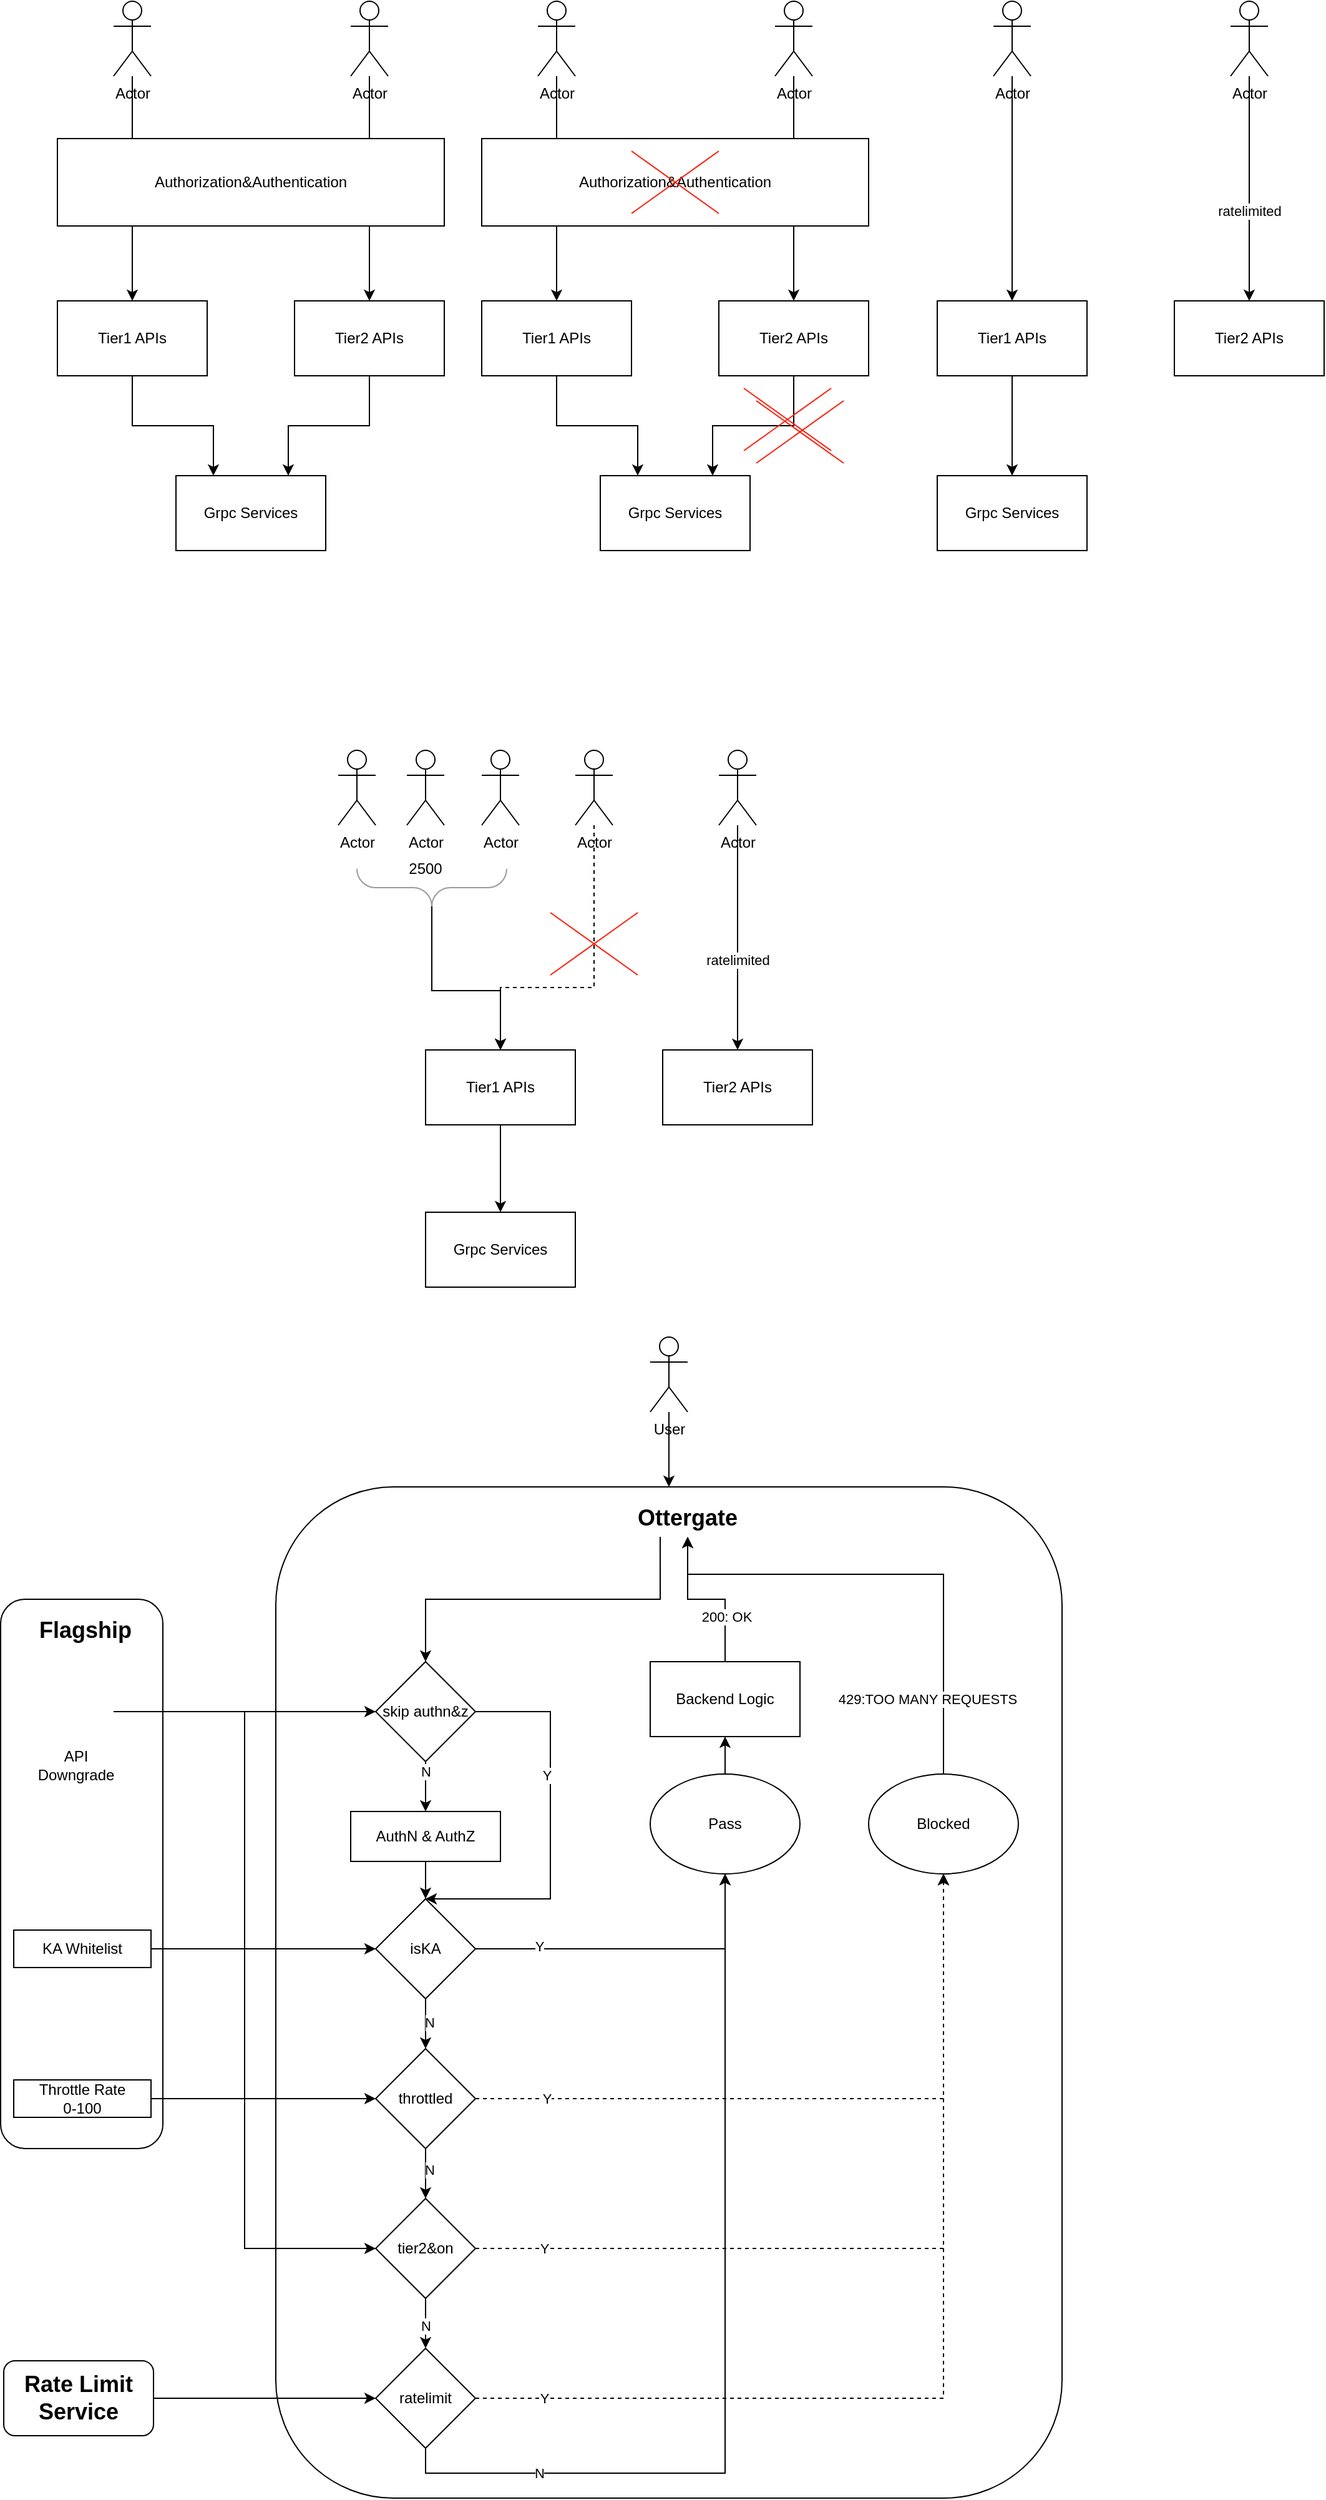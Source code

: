 <mxfile version="21.6.8" type="github">
  <diagram name="Page-1" id="HigoGXE5F1L-oP3TMgxl">
    <mxGraphModel dx="1224" dy="1130" grid="1" gridSize="10" guides="1" tooltips="1" connect="1" arrows="1" fold="1" page="1" pageScale="1" pageWidth="850" pageHeight="1100" math="0" shadow="0">
      <root>
        <mxCell id="0" />
        <mxCell id="1" parent="0" />
        <mxCell id="3wtRpa9zUvnlP66Nhv2E-26" value="" style="rounded=1;whiteSpace=wrap;html=1;" vertex="1" parent="1">
          <mxGeometry x="260" y="1240" width="630" height="810" as="geometry" />
        </mxCell>
        <mxCell id="6AUmhATwHjRcd2S4S1oP-8" style="edgeStyle=orthogonalEdgeStyle;rounded=0;orthogonalLoop=1;jettySize=auto;html=1;exitX=0.5;exitY=1;exitDx=0;exitDy=0;entryX=0.25;entryY=0;entryDx=0;entryDy=0;" parent="1" source="6AUmhATwHjRcd2S4S1oP-1" target="6AUmhATwHjRcd2S4S1oP-4" edge="1">
          <mxGeometry relative="1" as="geometry" />
        </mxCell>
        <mxCell id="6AUmhATwHjRcd2S4S1oP-1" value="Tier1 APIs" style="rounded=0;whiteSpace=wrap;html=1;" parent="1" vertex="1">
          <mxGeometry x="85" y="290" width="120" height="60" as="geometry" />
        </mxCell>
        <mxCell id="6AUmhATwHjRcd2S4S1oP-9" style="edgeStyle=orthogonalEdgeStyle;rounded=0;orthogonalLoop=1;jettySize=auto;html=1;exitX=0.5;exitY=1;exitDx=0;exitDy=0;entryX=0.75;entryY=0;entryDx=0;entryDy=0;" parent="1" source="6AUmhATwHjRcd2S4S1oP-2" target="6AUmhATwHjRcd2S4S1oP-4" edge="1">
          <mxGeometry relative="1" as="geometry" />
        </mxCell>
        <mxCell id="6AUmhATwHjRcd2S4S1oP-2" value="Tier2 APIs" style="rounded=0;whiteSpace=wrap;html=1;" parent="1" vertex="1">
          <mxGeometry x="275" y="290" width="120" height="60" as="geometry" />
        </mxCell>
        <mxCell id="6AUmhATwHjRcd2S4S1oP-13" style="edgeStyle=orthogonalEdgeStyle;rounded=0;orthogonalLoop=1;jettySize=auto;html=1;" parent="1" source="6AUmhATwHjRcd2S4S1oP-3" target="6AUmhATwHjRcd2S4S1oP-1" edge="1">
          <mxGeometry relative="1" as="geometry" />
        </mxCell>
        <mxCell id="6AUmhATwHjRcd2S4S1oP-3" value="Actor" style="shape=umlActor;verticalLabelPosition=bottom;verticalAlign=top;html=1;outlineConnect=0;" parent="1" vertex="1">
          <mxGeometry x="130" y="50" width="30" height="60" as="geometry" />
        </mxCell>
        <mxCell id="6AUmhATwHjRcd2S4S1oP-4" value="Grpc Services" style="rounded=0;whiteSpace=wrap;html=1;" parent="1" vertex="1">
          <mxGeometry x="180" y="430" width="120" height="60" as="geometry" />
        </mxCell>
        <mxCell id="6AUmhATwHjRcd2S4S1oP-7" style="edgeStyle=orthogonalEdgeStyle;rounded=0;orthogonalLoop=1;jettySize=auto;html=1;" parent="1" source="6AUmhATwHjRcd2S4S1oP-5" target="6AUmhATwHjRcd2S4S1oP-2" edge="1">
          <mxGeometry relative="1" as="geometry" />
        </mxCell>
        <mxCell id="6AUmhATwHjRcd2S4S1oP-5" value="Actor" style="shape=umlActor;verticalLabelPosition=bottom;verticalAlign=top;html=1;outlineConnect=0;" parent="1" vertex="1">
          <mxGeometry x="320" y="50" width="30" height="60" as="geometry" />
        </mxCell>
        <mxCell id="6AUmhATwHjRcd2S4S1oP-10" value="Authorization&amp;amp;Authentication" style="rounded=0;whiteSpace=wrap;html=1;" parent="1" vertex="1">
          <mxGeometry x="85" y="160" width="310" height="70" as="geometry" />
        </mxCell>
        <mxCell id="6AUmhATwHjRcd2S4S1oP-14" style="edgeStyle=orthogonalEdgeStyle;rounded=0;orthogonalLoop=1;jettySize=auto;html=1;exitX=0.5;exitY=1;exitDx=0;exitDy=0;entryX=0.25;entryY=0;entryDx=0;entryDy=0;" parent="1" source="6AUmhATwHjRcd2S4S1oP-15" target="6AUmhATwHjRcd2S4S1oP-20" edge="1">
          <mxGeometry relative="1" as="geometry" />
        </mxCell>
        <mxCell id="6AUmhATwHjRcd2S4S1oP-15" value="Tier1 APIs" style="rounded=0;whiteSpace=wrap;html=1;" parent="1" vertex="1">
          <mxGeometry x="425" y="290" width="120" height="60" as="geometry" />
        </mxCell>
        <mxCell id="6AUmhATwHjRcd2S4S1oP-16" style="edgeStyle=orthogonalEdgeStyle;rounded=0;orthogonalLoop=1;jettySize=auto;html=1;exitX=0.5;exitY=1;exitDx=0;exitDy=0;entryX=0.75;entryY=0;entryDx=0;entryDy=0;" parent="1" source="6AUmhATwHjRcd2S4S1oP-17" target="6AUmhATwHjRcd2S4S1oP-20" edge="1">
          <mxGeometry relative="1" as="geometry" />
        </mxCell>
        <mxCell id="6AUmhATwHjRcd2S4S1oP-17" value="Tier2 APIs" style="rounded=0;whiteSpace=wrap;html=1;" parent="1" vertex="1">
          <mxGeometry x="615" y="290" width="120" height="60" as="geometry" />
        </mxCell>
        <mxCell id="6AUmhATwHjRcd2S4S1oP-18" style="edgeStyle=orthogonalEdgeStyle;rounded=0;orthogonalLoop=1;jettySize=auto;html=1;" parent="1" source="6AUmhATwHjRcd2S4S1oP-19" target="6AUmhATwHjRcd2S4S1oP-15" edge="1">
          <mxGeometry relative="1" as="geometry">
            <Array as="points">
              <mxPoint x="485" y="220" />
              <mxPoint x="485" y="220" />
            </Array>
          </mxGeometry>
        </mxCell>
        <mxCell id="6AUmhATwHjRcd2S4S1oP-19" value="Actor" style="shape=umlActor;verticalLabelPosition=bottom;verticalAlign=top;html=1;outlineConnect=0;" parent="1" vertex="1">
          <mxGeometry x="470" y="50" width="30" height="60" as="geometry" />
        </mxCell>
        <mxCell id="6AUmhATwHjRcd2S4S1oP-20" value="Grpc Services" style="rounded=0;whiteSpace=wrap;html=1;" parent="1" vertex="1">
          <mxGeometry x="520" y="430" width="120" height="60" as="geometry" />
        </mxCell>
        <mxCell id="6AUmhATwHjRcd2S4S1oP-21" style="edgeStyle=orthogonalEdgeStyle;rounded=0;orthogonalLoop=1;jettySize=auto;html=1;" parent="1" source="6AUmhATwHjRcd2S4S1oP-22" target="6AUmhATwHjRcd2S4S1oP-17" edge="1">
          <mxGeometry relative="1" as="geometry" />
        </mxCell>
        <mxCell id="6AUmhATwHjRcd2S4S1oP-22" value="Actor" style="shape=umlActor;verticalLabelPosition=bottom;verticalAlign=top;html=1;outlineConnect=0;" parent="1" vertex="1">
          <mxGeometry x="660" y="50" width="30" height="60" as="geometry" />
        </mxCell>
        <mxCell id="6AUmhATwHjRcd2S4S1oP-23" value="Authorization&amp;amp;Authentication" style="rounded=0;whiteSpace=wrap;html=1;" parent="1" vertex="1">
          <mxGeometry x="425" y="160" width="310" height="70" as="geometry" />
        </mxCell>
        <mxCell id="6AUmhATwHjRcd2S4S1oP-26" value="" style="group" parent="1" vertex="1" connectable="0">
          <mxGeometry x="545" y="170" width="70" height="50" as="geometry" />
        </mxCell>
        <mxCell id="6AUmhATwHjRcd2S4S1oP-24" value="" style="endArrow=none;html=1;rounded=0;strokeColor=#FF1900;" parent="6AUmhATwHjRcd2S4S1oP-26" edge="1">
          <mxGeometry width="50" height="50" relative="1" as="geometry">
            <mxPoint y="50" as="sourcePoint" />
            <mxPoint x="70" as="targetPoint" />
          </mxGeometry>
        </mxCell>
        <mxCell id="6AUmhATwHjRcd2S4S1oP-25" value="" style="endArrow=none;html=1;rounded=0;strokeColor=#FF1900;" parent="6AUmhATwHjRcd2S4S1oP-26" edge="1">
          <mxGeometry width="50" height="50" relative="1" as="geometry">
            <mxPoint as="sourcePoint" />
            <mxPoint x="70" y="50" as="targetPoint" />
          </mxGeometry>
        </mxCell>
        <mxCell id="6AUmhATwHjRcd2S4S1oP-27" value="" style="group" parent="1" vertex="1" connectable="0">
          <mxGeometry x="635" y="360" width="70" height="50" as="geometry" />
        </mxCell>
        <mxCell id="6AUmhATwHjRcd2S4S1oP-28" value="" style="endArrow=none;html=1;rounded=0;strokeColor=#FF1900;" parent="6AUmhATwHjRcd2S4S1oP-27" edge="1">
          <mxGeometry width="50" height="50" relative="1" as="geometry">
            <mxPoint y="50" as="sourcePoint" />
            <mxPoint x="70" as="targetPoint" />
          </mxGeometry>
        </mxCell>
        <mxCell id="6AUmhATwHjRcd2S4S1oP-29" value="" style="endArrow=none;html=1;rounded=0;strokeColor=#FF1900;" parent="6AUmhATwHjRcd2S4S1oP-27" edge="1">
          <mxGeometry width="50" height="50" relative="1" as="geometry">
            <mxPoint as="sourcePoint" />
            <mxPoint x="70" y="50" as="targetPoint" />
          </mxGeometry>
        </mxCell>
        <mxCell id="6AUmhATwHjRcd2S4S1oP-30" style="edgeStyle=orthogonalEdgeStyle;rounded=0;orthogonalLoop=1;jettySize=auto;html=1;exitX=0.5;exitY=1;exitDx=0;exitDy=0;entryX=0.5;entryY=0;entryDx=0;entryDy=0;" parent="1" source="6AUmhATwHjRcd2S4S1oP-31" target="6AUmhATwHjRcd2S4S1oP-36" edge="1">
          <mxGeometry relative="1" as="geometry" />
        </mxCell>
        <mxCell id="6AUmhATwHjRcd2S4S1oP-31" value="Tier1 APIs" style="rounded=0;whiteSpace=wrap;html=1;" parent="1" vertex="1">
          <mxGeometry x="790" y="290" width="120" height="60" as="geometry" />
        </mxCell>
        <mxCell id="6AUmhATwHjRcd2S4S1oP-33" value="Tier2 APIs" style="rounded=0;whiteSpace=wrap;html=1;" parent="1" vertex="1">
          <mxGeometry x="980" y="290" width="120" height="60" as="geometry" />
        </mxCell>
        <mxCell id="6AUmhATwHjRcd2S4S1oP-34" style="edgeStyle=orthogonalEdgeStyle;rounded=0;orthogonalLoop=1;jettySize=auto;html=1;" parent="1" source="6AUmhATwHjRcd2S4S1oP-35" target="6AUmhATwHjRcd2S4S1oP-31" edge="1">
          <mxGeometry relative="1" as="geometry" />
        </mxCell>
        <mxCell id="6AUmhATwHjRcd2S4S1oP-35" value="Actor" style="shape=umlActor;verticalLabelPosition=bottom;verticalAlign=top;html=1;outlineConnect=0;" parent="1" vertex="1">
          <mxGeometry x="835" y="50" width="30" height="60" as="geometry" />
        </mxCell>
        <mxCell id="6AUmhATwHjRcd2S4S1oP-36" value="Grpc Services" style="rounded=0;whiteSpace=wrap;html=1;" parent="1" vertex="1">
          <mxGeometry x="790" y="430" width="120" height="60" as="geometry" />
        </mxCell>
        <mxCell id="6AUmhATwHjRcd2S4S1oP-37" style="edgeStyle=orthogonalEdgeStyle;rounded=0;orthogonalLoop=1;jettySize=auto;html=1;" parent="1" source="6AUmhATwHjRcd2S4S1oP-38" target="6AUmhATwHjRcd2S4S1oP-33" edge="1">
          <mxGeometry relative="1" as="geometry" />
        </mxCell>
        <mxCell id="6AUmhATwHjRcd2S4S1oP-40" value="ratelimited" style="edgeLabel;html=1;align=center;verticalAlign=middle;resizable=0;points=[];" parent="6AUmhATwHjRcd2S4S1oP-37" vertex="1" connectable="0">
          <mxGeometry x="0.183" relative="1" as="geometry">
            <mxPoint y="1" as="offset" />
          </mxGeometry>
        </mxCell>
        <mxCell id="6AUmhATwHjRcd2S4S1oP-38" value="Actor" style="shape=umlActor;verticalLabelPosition=bottom;verticalAlign=top;html=1;outlineConnect=0;" parent="1" vertex="1">
          <mxGeometry x="1025" y="50" width="30" height="60" as="geometry" />
        </mxCell>
        <mxCell id="3wtRpa9zUvnlP66Nhv2E-1" style="edgeStyle=orthogonalEdgeStyle;rounded=0;orthogonalLoop=1;jettySize=auto;html=1;exitX=0.5;exitY=1;exitDx=0;exitDy=0;entryX=0.5;entryY=0;entryDx=0;entryDy=0;" edge="1" parent="1" source="3wtRpa9zUvnlP66Nhv2E-2" target="3wtRpa9zUvnlP66Nhv2E-6">
          <mxGeometry relative="1" as="geometry" />
        </mxCell>
        <mxCell id="3wtRpa9zUvnlP66Nhv2E-2" value="Tier1 APIs" style="rounded=0;whiteSpace=wrap;html=1;" vertex="1" parent="1">
          <mxGeometry x="380" y="890" width="120" height="60" as="geometry" />
        </mxCell>
        <mxCell id="3wtRpa9zUvnlP66Nhv2E-3" value="Tier2 APIs" style="rounded=0;whiteSpace=wrap;html=1;" vertex="1" parent="1">
          <mxGeometry x="570" y="890" width="120" height="60" as="geometry" />
        </mxCell>
        <mxCell id="3wtRpa9zUvnlP66Nhv2E-4" style="edgeStyle=orthogonalEdgeStyle;rounded=0;orthogonalLoop=1;jettySize=auto;html=1;exitX=0.5;exitY=0.286;exitDx=0;exitDy=0;exitPerimeter=0;" edge="1" parent="1" source="3wtRpa9zUvnlP66Nhv2E-15" target="3wtRpa9zUvnlP66Nhv2E-2">
          <mxGeometry relative="1" as="geometry" />
        </mxCell>
        <mxCell id="3wtRpa9zUvnlP66Nhv2E-5" value="Actor" style="shape=umlActor;verticalLabelPosition=bottom;verticalAlign=top;html=1;outlineConnect=0;" vertex="1" parent="1">
          <mxGeometry x="425" y="650" width="30" height="60" as="geometry" />
        </mxCell>
        <mxCell id="3wtRpa9zUvnlP66Nhv2E-6" value="Grpc Services" style="rounded=0;whiteSpace=wrap;html=1;" vertex="1" parent="1">
          <mxGeometry x="380" y="1020" width="120" height="60" as="geometry" />
        </mxCell>
        <mxCell id="3wtRpa9zUvnlP66Nhv2E-7" style="edgeStyle=orthogonalEdgeStyle;rounded=0;orthogonalLoop=1;jettySize=auto;html=1;" edge="1" parent="1" source="3wtRpa9zUvnlP66Nhv2E-9" target="3wtRpa9zUvnlP66Nhv2E-3">
          <mxGeometry relative="1" as="geometry" />
        </mxCell>
        <mxCell id="3wtRpa9zUvnlP66Nhv2E-8" value="ratelimited" style="edgeLabel;html=1;align=center;verticalAlign=middle;resizable=0;points=[];" vertex="1" connectable="0" parent="3wtRpa9zUvnlP66Nhv2E-7">
          <mxGeometry x="0.183" relative="1" as="geometry">
            <mxPoint y="1" as="offset" />
          </mxGeometry>
        </mxCell>
        <mxCell id="3wtRpa9zUvnlP66Nhv2E-9" value="Actor" style="shape=umlActor;verticalLabelPosition=bottom;verticalAlign=top;html=1;outlineConnect=0;" vertex="1" parent="1">
          <mxGeometry x="615" y="650" width="30" height="60" as="geometry" />
        </mxCell>
        <mxCell id="3wtRpa9zUvnlP66Nhv2E-10" value="Actor" style="shape=umlActor;verticalLabelPosition=bottom;verticalAlign=top;html=1;outlineConnect=0;" vertex="1" parent="1">
          <mxGeometry x="365" y="650" width="30" height="60" as="geometry" />
        </mxCell>
        <mxCell id="3wtRpa9zUvnlP66Nhv2E-17" style="edgeStyle=orthogonalEdgeStyle;rounded=0;orthogonalLoop=1;jettySize=auto;html=1;dashed=1;" edge="1" parent="1" source="3wtRpa9zUvnlP66Nhv2E-11" target="3wtRpa9zUvnlP66Nhv2E-2">
          <mxGeometry relative="1" as="geometry">
            <Array as="points">
              <mxPoint x="515" y="840" />
              <mxPoint x="440" y="840" />
            </Array>
          </mxGeometry>
        </mxCell>
        <mxCell id="3wtRpa9zUvnlP66Nhv2E-11" value="Actor" style="shape=umlActor;verticalLabelPosition=bottom;verticalAlign=top;html=1;outlineConnect=0;" vertex="1" parent="1">
          <mxGeometry x="500" y="650" width="30" height="60" as="geometry" />
        </mxCell>
        <mxCell id="3wtRpa9zUvnlP66Nhv2E-12" value="Actor" style="shape=umlActor;verticalLabelPosition=bottom;verticalAlign=top;html=1;outlineConnect=0;" vertex="1" parent="1">
          <mxGeometry x="310" y="650" width="30" height="60" as="geometry" />
        </mxCell>
        <mxCell id="3wtRpa9zUvnlP66Nhv2E-15" value="" style="labelPosition=right;align=left;strokeWidth=1;shape=mxgraph.mockup.markup.curlyBrace;html=1;shadow=0;dashed=0;strokeColor=#999999;direction=north;rotation=-90;" vertex="1" parent="1">
          <mxGeometry x="350" y="700" width="70" height="120" as="geometry" />
        </mxCell>
        <mxCell id="3wtRpa9zUvnlP66Nhv2E-16" value="2500" style="text;html=1;strokeColor=none;fillColor=none;align=center;verticalAlign=middle;whiteSpace=wrap;rounded=0;" vertex="1" parent="1">
          <mxGeometry x="350" y="730" width="60" height="30" as="geometry" />
        </mxCell>
        <mxCell id="3wtRpa9zUvnlP66Nhv2E-18" value="" style="group" vertex="1" connectable="0" parent="1">
          <mxGeometry x="480" y="780" width="70" height="50" as="geometry" />
        </mxCell>
        <mxCell id="3wtRpa9zUvnlP66Nhv2E-19" value="" style="endArrow=none;html=1;rounded=0;strokeColor=#FF1900;" edge="1" parent="3wtRpa9zUvnlP66Nhv2E-18">
          <mxGeometry width="50" height="50" relative="1" as="geometry">
            <mxPoint y="50" as="sourcePoint" />
            <mxPoint x="70" as="targetPoint" />
          </mxGeometry>
        </mxCell>
        <mxCell id="3wtRpa9zUvnlP66Nhv2E-20" value="" style="endArrow=none;html=1;rounded=0;strokeColor=#FF1900;" edge="1" parent="3wtRpa9zUvnlP66Nhv2E-18">
          <mxGeometry width="50" height="50" relative="1" as="geometry">
            <mxPoint as="sourcePoint" />
            <mxPoint x="70" y="50" as="targetPoint" />
          </mxGeometry>
        </mxCell>
        <mxCell id="3wtRpa9zUvnlP66Nhv2E-21" value="" style="group" vertex="1" connectable="0" parent="1">
          <mxGeometry x="645" y="370" width="70" height="50" as="geometry" />
        </mxCell>
        <mxCell id="3wtRpa9zUvnlP66Nhv2E-22" value="" style="endArrow=none;html=1;rounded=0;strokeColor=#FF1900;" edge="1" parent="3wtRpa9zUvnlP66Nhv2E-21">
          <mxGeometry width="50" height="50" relative="1" as="geometry">
            <mxPoint y="50" as="sourcePoint" />
            <mxPoint x="70" as="targetPoint" />
          </mxGeometry>
        </mxCell>
        <mxCell id="3wtRpa9zUvnlP66Nhv2E-23" value="" style="endArrow=none;html=1;rounded=0;strokeColor=#FF1900;" edge="1" parent="3wtRpa9zUvnlP66Nhv2E-21">
          <mxGeometry width="50" height="50" relative="1" as="geometry">
            <mxPoint as="sourcePoint" />
            <mxPoint x="70" y="50" as="targetPoint" />
          </mxGeometry>
        </mxCell>
        <mxCell id="3wtRpa9zUvnlP66Nhv2E-32" style="edgeStyle=orthogonalEdgeStyle;rounded=0;orthogonalLoop=1;jettySize=auto;html=1;entryX=0.5;entryY=0;entryDx=0;entryDy=0;exitX=0.5;exitY=1;exitDx=0;exitDy=0;" edge="1" parent="1" source="3wtRpa9zUvnlP66Nhv2E-78" target="3wtRpa9zUvnlP66Nhv2E-31">
          <mxGeometry relative="1" as="geometry">
            <mxPoint x="380" y="1440" as="sourcePoint" />
          </mxGeometry>
        </mxCell>
        <mxCell id="3wtRpa9zUvnlP66Nhv2E-80" value="N" style="edgeLabel;html=1;align=center;verticalAlign=middle;resizable=0;points=[];" vertex="1" connectable="0" parent="3wtRpa9zUvnlP66Nhv2E-32">
          <mxGeometry x="-0.6" relative="1" as="geometry">
            <mxPoint as="offset" />
          </mxGeometry>
        </mxCell>
        <mxCell id="3wtRpa9zUvnlP66Nhv2E-29" style="edgeStyle=orthogonalEdgeStyle;rounded=0;orthogonalLoop=1;jettySize=auto;html=1;entryX=0.5;entryY=0;entryDx=0;entryDy=0;" edge="1" parent="1" source="3wtRpa9zUvnlP66Nhv2E-25" target="3wtRpa9zUvnlP66Nhv2E-26">
          <mxGeometry relative="1" as="geometry" />
        </mxCell>
        <mxCell id="3wtRpa9zUvnlP66Nhv2E-25" value="User" style="shape=umlActor;verticalLabelPosition=bottom;verticalAlign=top;html=1;outlineConnect=0;" vertex="1" parent="1">
          <mxGeometry x="560" y="1120" width="30" height="60" as="geometry" />
        </mxCell>
        <mxCell id="3wtRpa9zUvnlP66Nhv2E-30" style="edgeStyle=orthogonalEdgeStyle;rounded=0;orthogonalLoop=1;jettySize=auto;html=1;exitX=0.133;exitY=1;exitDx=0;exitDy=0;entryX=0.5;entryY=0;entryDx=0;entryDy=0;exitPerimeter=0;" edge="1" parent="1" source="3wtRpa9zUvnlP66Nhv2E-27" target="3wtRpa9zUvnlP66Nhv2E-78">
          <mxGeometry relative="1" as="geometry">
            <mxPoint x="380" y="1410" as="targetPoint" />
          </mxGeometry>
        </mxCell>
        <mxCell id="3wtRpa9zUvnlP66Nhv2E-27" value="&lt;b&gt;&lt;font style=&quot;font-size: 18px;&quot;&gt;Ottergate&lt;/font&gt;&lt;/b&gt;" style="text;html=1;strokeColor=none;fillColor=none;align=center;verticalAlign=middle;whiteSpace=wrap;rounded=0;" vertex="1" parent="1">
          <mxGeometry x="560" y="1250" width="60" height="30" as="geometry" />
        </mxCell>
        <mxCell id="3wtRpa9zUvnlP66Nhv2E-48" style="edgeStyle=orthogonalEdgeStyle;rounded=0;orthogonalLoop=1;jettySize=auto;html=1;exitX=0.5;exitY=1;exitDx=0;exitDy=0;entryX=0.5;entryY=0;entryDx=0;entryDy=0;" edge="1" parent="1" source="3wtRpa9zUvnlP66Nhv2E-31" target="3wtRpa9zUvnlP66Nhv2E-38">
          <mxGeometry relative="1" as="geometry" />
        </mxCell>
        <mxCell id="3wtRpa9zUvnlP66Nhv2E-31" value="AuthN &amp;amp; AuthZ" style="rounded=0;whiteSpace=wrap;html=1;" vertex="1" parent="1">
          <mxGeometry x="320" y="1500" width="120" height="40" as="geometry" />
        </mxCell>
        <mxCell id="3wtRpa9zUvnlP66Nhv2E-34" value="" style="rounded=1;whiteSpace=wrap;html=1;" vertex="1" parent="1">
          <mxGeometry x="39.5" y="1330" width="130" height="440" as="geometry" />
        </mxCell>
        <mxCell id="3wtRpa9zUvnlP66Nhv2E-35" value="&lt;b&gt;&lt;font style=&quot;font-size: 18px;&quot;&gt;Flagship&lt;/font&gt;&lt;/b&gt;" style="text;html=1;strokeColor=none;fillColor=none;align=center;verticalAlign=middle;whiteSpace=wrap;rounded=0;" vertex="1" parent="1">
          <mxGeometry x="60" y="1340" width="95" height="30" as="geometry" />
        </mxCell>
        <mxCell id="3wtRpa9zUvnlP66Nhv2E-37" style="edgeStyle=orthogonalEdgeStyle;rounded=0;orthogonalLoop=1;jettySize=auto;html=1;exitX=1;exitY=0.5;exitDx=0;exitDy=0;entryX=0;entryY=0.5;entryDx=0;entryDy=0;" edge="1" parent="1" source="3wtRpa9zUvnlP66Nhv2E-36" target="3wtRpa9zUvnlP66Nhv2E-38">
          <mxGeometry relative="1" as="geometry">
            <mxPoint x="320" y="1610" as="targetPoint" />
          </mxGeometry>
        </mxCell>
        <mxCell id="3wtRpa9zUvnlP66Nhv2E-36" value="KA Whitelist" style="rounded=0;whiteSpace=wrap;html=1;" vertex="1" parent="1">
          <mxGeometry x="50" y="1595" width="110" height="30" as="geometry" />
        </mxCell>
        <mxCell id="3wtRpa9zUvnlP66Nhv2E-39" style="edgeStyle=orthogonalEdgeStyle;rounded=0;orthogonalLoop=1;jettySize=auto;html=1;entryX=0.5;entryY=1;entryDx=0;entryDy=0;" edge="1" parent="1" source="3wtRpa9zUvnlP66Nhv2E-38" target="3wtRpa9zUvnlP66Nhv2E-49">
          <mxGeometry relative="1" as="geometry" />
        </mxCell>
        <mxCell id="3wtRpa9zUvnlP66Nhv2E-40" value="Y" style="edgeLabel;html=1;align=center;verticalAlign=middle;resizable=0;points=[];" vertex="1" connectable="0" parent="3wtRpa9zUvnlP66Nhv2E-39">
          <mxGeometry x="-0.608" y="2" relative="1" as="geometry">
            <mxPoint as="offset" />
          </mxGeometry>
        </mxCell>
        <mxCell id="3wtRpa9zUvnlP66Nhv2E-46" style="edgeStyle=orthogonalEdgeStyle;rounded=0;orthogonalLoop=1;jettySize=auto;html=1;exitX=0.5;exitY=1;exitDx=0;exitDy=0;entryX=0.5;entryY=0;entryDx=0;entryDy=0;" edge="1" parent="1" source="3wtRpa9zUvnlP66Nhv2E-38" target="3wtRpa9zUvnlP66Nhv2E-44">
          <mxGeometry relative="1" as="geometry" />
        </mxCell>
        <mxCell id="3wtRpa9zUvnlP66Nhv2E-47" value="N" style="edgeLabel;html=1;align=center;verticalAlign=middle;resizable=0;points=[];" vertex="1" connectable="0" parent="3wtRpa9zUvnlP66Nhv2E-46">
          <mxGeometry x="-0.05" y="3" relative="1" as="geometry">
            <mxPoint as="offset" />
          </mxGeometry>
        </mxCell>
        <mxCell id="3wtRpa9zUvnlP66Nhv2E-38" value="isKA" style="rhombus;whiteSpace=wrap;html=1;" vertex="1" parent="1">
          <mxGeometry x="340" y="1570" width="80" height="80" as="geometry" />
        </mxCell>
        <mxCell id="3wtRpa9zUvnlP66Nhv2E-76" style="edgeStyle=orthogonalEdgeStyle;rounded=0;orthogonalLoop=1;jettySize=auto;html=1;exitX=1;exitY=0.5;exitDx=0;exitDy=0;" edge="1" parent="1" source="3wtRpa9zUvnlP66Nhv2E-42" target="3wtRpa9zUvnlP66Nhv2E-44">
          <mxGeometry relative="1" as="geometry" />
        </mxCell>
        <mxCell id="3wtRpa9zUvnlP66Nhv2E-42" value="Throttle Rate&lt;br&gt;0-100" style="rounded=0;whiteSpace=wrap;html=1;" vertex="1" parent="1">
          <mxGeometry x="50" y="1715" width="110" height="30" as="geometry" />
        </mxCell>
        <mxCell id="3wtRpa9zUvnlP66Nhv2E-51" style="edgeStyle=orthogonalEdgeStyle;rounded=0;orthogonalLoop=1;jettySize=auto;html=1;exitX=1;exitY=0.5;exitDx=0;exitDy=0;entryX=0.5;entryY=1;entryDx=0;entryDy=0;dashed=1;" edge="1" parent="1" source="3wtRpa9zUvnlP66Nhv2E-44" target="3wtRpa9zUvnlP66Nhv2E-50">
          <mxGeometry relative="1" as="geometry" />
        </mxCell>
        <mxCell id="3wtRpa9zUvnlP66Nhv2E-66" value="Y" style="edgeLabel;html=1;align=center;verticalAlign=middle;resizable=0;points=[];" vertex="1" connectable="0" parent="3wtRpa9zUvnlP66Nhv2E-51">
          <mxGeometry x="-0.873" y="-2" relative="1" as="geometry">
            <mxPoint x="22" y="-2" as="offset" />
          </mxGeometry>
        </mxCell>
        <mxCell id="3wtRpa9zUvnlP66Nhv2E-57" style="edgeStyle=orthogonalEdgeStyle;rounded=0;orthogonalLoop=1;jettySize=auto;html=1;exitX=0.5;exitY=1;exitDx=0;exitDy=0;entryX=0.5;entryY=0;entryDx=0;entryDy=0;" edge="1" parent="1" source="3wtRpa9zUvnlP66Nhv2E-44" target="3wtRpa9zUvnlP66Nhv2E-52">
          <mxGeometry relative="1" as="geometry" />
        </mxCell>
        <mxCell id="3wtRpa9zUvnlP66Nhv2E-58" value="N" style="edgeLabel;html=1;align=center;verticalAlign=middle;resizable=0;points=[];" vertex="1" connectable="0" parent="3wtRpa9zUvnlP66Nhv2E-57">
          <mxGeometry x="-0.15" y="3" relative="1" as="geometry">
            <mxPoint as="offset" />
          </mxGeometry>
        </mxCell>
        <mxCell id="3wtRpa9zUvnlP66Nhv2E-44" value="throttled" style="rhombus;whiteSpace=wrap;html=1;" vertex="1" parent="1">
          <mxGeometry x="340" y="1690" width="80" height="80" as="geometry" />
        </mxCell>
        <mxCell id="3wtRpa9zUvnlP66Nhv2E-73" style="edgeStyle=orthogonalEdgeStyle;rounded=0;orthogonalLoop=1;jettySize=auto;html=1;exitX=0.5;exitY=0;exitDx=0;exitDy=0;entryX=0.5;entryY=1;entryDx=0;entryDy=0;" edge="1" parent="1" source="3wtRpa9zUvnlP66Nhv2E-49" target="3wtRpa9zUvnlP66Nhv2E-72">
          <mxGeometry relative="1" as="geometry" />
        </mxCell>
        <mxCell id="3wtRpa9zUvnlP66Nhv2E-49" value="Pass" style="ellipse;whiteSpace=wrap;html=1;" vertex="1" parent="1">
          <mxGeometry x="560" y="1470" width="120" height="80" as="geometry" />
        </mxCell>
        <mxCell id="3wtRpa9zUvnlP66Nhv2E-69" style="edgeStyle=orthogonalEdgeStyle;rounded=0;orthogonalLoop=1;jettySize=auto;html=1;exitX=0.5;exitY=0;exitDx=0;exitDy=0;entryX=0.5;entryY=1;entryDx=0;entryDy=0;" edge="1" parent="1" source="3wtRpa9zUvnlP66Nhv2E-50" target="3wtRpa9zUvnlP66Nhv2E-27">
          <mxGeometry relative="1" as="geometry">
            <mxPoint x="680" y="1260" as="targetPoint" />
            <Array as="points">
              <mxPoint x="795" y="1310" />
            </Array>
          </mxGeometry>
        </mxCell>
        <mxCell id="3wtRpa9zUvnlP66Nhv2E-70" value="429:TOO MANY REQUESTS" style="edgeLabel;html=1;align=center;verticalAlign=middle;resizable=0;points=[];" vertex="1" connectable="0" parent="3wtRpa9zUvnlP66Nhv2E-69">
          <mxGeometry x="0.189" y="2" relative="1" as="geometry">
            <mxPoint x="62" y="98" as="offset" />
          </mxGeometry>
        </mxCell>
        <mxCell id="3wtRpa9zUvnlP66Nhv2E-50" value="Blocked" style="ellipse;whiteSpace=wrap;html=1;" vertex="1" parent="1">
          <mxGeometry x="735" y="1470" width="120" height="80" as="geometry" />
        </mxCell>
        <mxCell id="3wtRpa9zUvnlP66Nhv2E-55" style="edgeStyle=orthogonalEdgeStyle;rounded=0;orthogonalLoop=1;jettySize=auto;html=1;entryX=0.5;entryY=1;entryDx=0;entryDy=0;dashed=1;" edge="1" parent="1" source="3wtRpa9zUvnlP66Nhv2E-52" target="3wtRpa9zUvnlP66Nhv2E-50">
          <mxGeometry relative="1" as="geometry" />
        </mxCell>
        <mxCell id="3wtRpa9zUvnlP66Nhv2E-56" value="Y" style="edgeLabel;html=1;align=center;verticalAlign=middle;resizable=0;points=[];" vertex="1" connectable="0" parent="3wtRpa9zUvnlP66Nhv2E-55">
          <mxGeometry x="-0.746" y="-1" relative="1" as="geometry">
            <mxPoint x="-31" y="-1" as="offset" />
          </mxGeometry>
        </mxCell>
        <mxCell id="3wtRpa9zUvnlP66Nhv2E-62" style="edgeStyle=orthogonalEdgeStyle;rounded=0;orthogonalLoop=1;jettySize=auto;html=1;exitX=0.5;exitY=1;exitDx=0;exitDy=0;entryX=0.5;entryY=0;entryDx=0;entryDy=0;" edge="1" parent="1" source="3wtRpa9zUvnlP66Nhv2E-52" target="3wtRpa9zUvnlP66Nhv2E-60">
          <mxGeometry relative="1" as="geometry" />
        </mxCell>
        <mxCell id="3wtRpa9zUvnlP66Nhv2E-63" value="N" style="edgeLabel;html=1;align=center;verticalAlign=middle;resizable=0;points=[];" vertex="1" connectable="0" parent="3wtRpa9zUvnlP66Nhv2E-62">
          <mxGeometry x="0.1" relative="1" as="geometry">
            <mxPoint as="offset" />
          </mxGeometry>
        </mxCell>
        <mxCell id="3wtRpa9zUvnlP66Nhv2E-52" value="tier2&amp;amp;on" style="rhombus;whiteSpace=wrap;html=1;" vertex="1" parent="1">
          <mxGeometry x="340" y="1810" width="80" height="80" as="geometry" />
        </mxCell>
        <mxCell id="3wtRpa9zUvnlP66Nhv2E-61" style="edgeStyle=orthogonalEdgeStyle;rounded=0;orthogonalLoop=1;jettySize=auto;html=1;exitX=1;exitY=0.5;exitDx=0;exitDy=0;" edge="1" parent="1" source="3wtRpa9zUvnlP66Nhv2E-59" target="3wtRpa9zUvnlP66Nhv2E-60">
          <mxGeometry relative="1" as="geometry" />
        </mxCell>
        <mxCell id="3wtRpa9zUvnlP66Nhv2E-59" value="&lt;b&gt;&lt;font style=&quot;font-size: 18px;&quot;&gt;Rate Limit Service&lt;/font&gt;&lt;/b&gt;" style="rounded=1;whiteSpace=wrap;html=1;" vertex="1" parent="1">
          <mxGeometry x="42" y="1940" width="120" height="60" as="geometry" />
        </mxCell>
        <mxCell id="3wtRpa9zUvnlP66Nhv2E-64" style="edgeStyle=orthogonalEdgeStyle;rounded=0;orthogonalLoop=1;jettySize=auto;html=1;exitX=1;exitY=0.5;exitDx=0;exitDy=0;entryX=0.5;entryY=1;entryDx=0;entryDy=0;dashed=1;" edge="1" parent="1" source="3wtRpa9zUvnlP66Nhv2E-60" target="3wtRpa9zUvnlP66Nhv2E-50">
          <mxGeometry relative="1" as="geometry" />
        </mxCell>
        <mxCell id="3wtRpa9zUvnlP66Nhv2E-65" value="Y" style="edgeLabel;html=1;align=center;verticalAlign=middle;resizable=0;points=[];" vertex="1" connectable="0" parent="3wtRpa9zUvnlP66Nhv2E-64">
          <mxGeometry x="-0.767" y="2" relative="1" as="geometry">
            <mxPoint x="-38" y="2" as="offset" />
          </mxGeometry>
        </mxCell>
        <mxCell id="3wtRpa9zUvnlP66Nhv2E-67" style="edgeStyle=orthogonalEdgeStyle;rounded=0;orthogonalLoop=1;jettySize=auto;html=1;exitX=0.5;exitY=1;exitDx=0;exitDy=0;entryX=0.5;entryY=1;entryDx=0;entryDy=0;" edge="1" parent="1" source="3wtRpa9zUvnlP66Nhv2E-60" target="3wtRpa9zUvnlP66Nhv2E-49">
          <mxGeometry relative="1" as="geometry" />
        </mxCell>
        <mxCell id="3wtRpa9zUvnlP66Nhv2E-68" value="N" style="edgeLabel;html=1;align=center;verticalAlign=middle;resizable=0;points=[];" vertex="1" connectable="0" parent="3wtRpa9zUvnlP66Nhv2E-67">
          <mxGeometry x="-0.724" relative="1" as="geometry">
            <mxPoint x="9" as="offset" />
          </mxGeometry>
        </mxCell>
        <mxCell id="3wtRpa9zUvnlP66Nhv2E-60" value="ratelimit" style="rhombus;whiteSpace=wrap;html=1;" vertex="1" parent="1">
          <mxGeometry x="340" y="1930" width="80" height="80" as="geometry" />
        </mxCell>
        <mxCell id="3wtRpa9zUvnlP66Nhv2E-75" style="edgeStyle=orthogonalEdgeStyle;rounded=0;orthogonalLoop=1;jettySize=auto;html=1;exitX=0.5;exitY=0;exitDx=0;exitDy=0;entryX=0.5;entryY=1;entryDx=0;entryDy=0;" edge="1" parent="1" source="3wtRpa9zUvnlP66Nhv2E-72" target="3wtRpa9zUvnlP66Nhv2E-27">
          <mxGeometry relative="1" as="geometry" />
        </mxCell>
        <mxCell id="3wtRpa9zUvnlP66Nhv2E-88" value="200: OK" style="edgeLabel;html=1;align=center;verticalAlign=middle;resizable=0;points=[];" vertex="1" connectable="0" parent="3wtRpa9zUvnlP66Nhv2E-75">
          <mxGeometry x="-0.446" y="-1" relative="1" as="geometry">
            <mxPoint as="offset" />
          </mxGeometry>
        </mxCell>
        <mxCell id="3wtRpa9zUvnlP66Nhv2E-72" value="Backend Logic" style="rounded=0;whiteSpace=wrap;html=1;" vertex="1" parent="1">
          <mxGeometry x="560" y="1380" width="120" height="60" as="geometry" />
        </mxCell>
        <mxCell id="3wtRpa9zUvnlP66Nhv2E-81" style="edgeStyle=orthogonalEdgeStyle;rounded=0;orthogonalLoop=1;jettySize=auto;html=1;exitX=1;exitY=0.5;exitDx=0;exitDy=0;entryX=0.5;entryY=0;entryDx=0;entryDy=0;" edge="1" parent="1" source="3wtRpa9zUvnlP66Nhv2E-78" target="3wtRpa9zUvnlP66Nhv2E-38">
          <mxGeometry relative="1" as="geometry">
            <Array as="points">
              <mxPoint x="480" y="1420" />
              <mxPoint x="480" y="1570" />
            </Array>
          </mxGeometry>
        </mxCell>
        <mxCell id="3wtRpa9zUvnlP66Nhv2E-82" value="Y" style="edgeLabel;html=1;align=center;verticalAlign=middle;resizable=0;points=[];" vertex="1" connectable="0" parent="3wtRpa9zUvnlP66Nhv2E-81">
          <mxGeometry x="-0.285" y="-3" relative="1" as="geometry">
            <mxPoint as="offset" />
          </mxGeometry>
        </mxCell>
        <mxCell id="3wtRpa9zUvnlP66Nhv2E-78" value="skip authn&amp;amp;z" style="rhombus;whiteSpace=wrap;html=1;" vertex="1" parent="1">
          <mxGeometry x="340" y="1380" width="80" height="80" as="geometry" />
        </mxCell>
        <mxCell id="3wtRpa9zUvnlP66Nhv2E-86" style="edgeStyle=orthogonalEdgeStyle;rounded=0;orthogonalLoop=1;jettySize=auto;html=1;exitX=1;exitY=0.5;exitDx=0;exitDy=0;entryX=0;entryY=0.5;entryDx=0;entryDy=0;" edge="1" parent="1" source="3wtRpa9zUvnlP66Nhv2E-83" target="3wtRpa9zUvnlP66Nhv2E-78">
          <mxGeometry relative="1" as="geometry" />
        </mxCell>
        <mxCell id="3wtRpa9zUvnlP66Nhv2E-87" style="edgeStyle=orthogonalEdgeStyle;rounded=0;orthogonalLoop=1;jettySize=auto;html=1;exitX=1;exitY=0.5;exitDx=0;exitDy=0;entryX=0;entryY=0.5;entryDx=0;entryDy=0;" edge="1" parent="1" source="3wtRpa9zUvnlP66Nhv2E-83" target="3wtRpa9zUvnlP66Nhv2E-52">
          <mxGeometry relative="1" as="geometry">
            <mxPoint x="190" y="1460" as="targetPoint" />
          </mxGeometry>
        </mxCell>
        <mxCell id="3wtRpa9zUvnlP66Nhv2E-83" value="" style="shape=image;html=1;verticalAlign=top;verticalLabelPosition=bottom;labelBackgroundColor=#ffffff;imageAspect=0;aspect=fixed;image=https://cdn0.iconfinder.com/data/icons/simple-lines-filled/32/40_Close_Switch_Off_Power_Switcher_Button-128.png" vertex="1" parent="1">
          <mxGeometry x="74" y="1392" width="56" height="56" as="geometry" />
        </mxCell>
        <mxCell id="3wtRpa9zUvnlP66Nhv2E-85" value="API Downgrade" style="text;html=1;strokeColor=none;fillColor=none;align=center;verticalAlign=middle;whiteSpace=wrap;rounded=0;" vertex="1" parent="1">
          <mxGeometry x="70" y="1448" width="60" height="30" as="geometry" />
        </mxCell>
      </root>
    </mxGraphModel>
  </diagram>
</mxfile>
